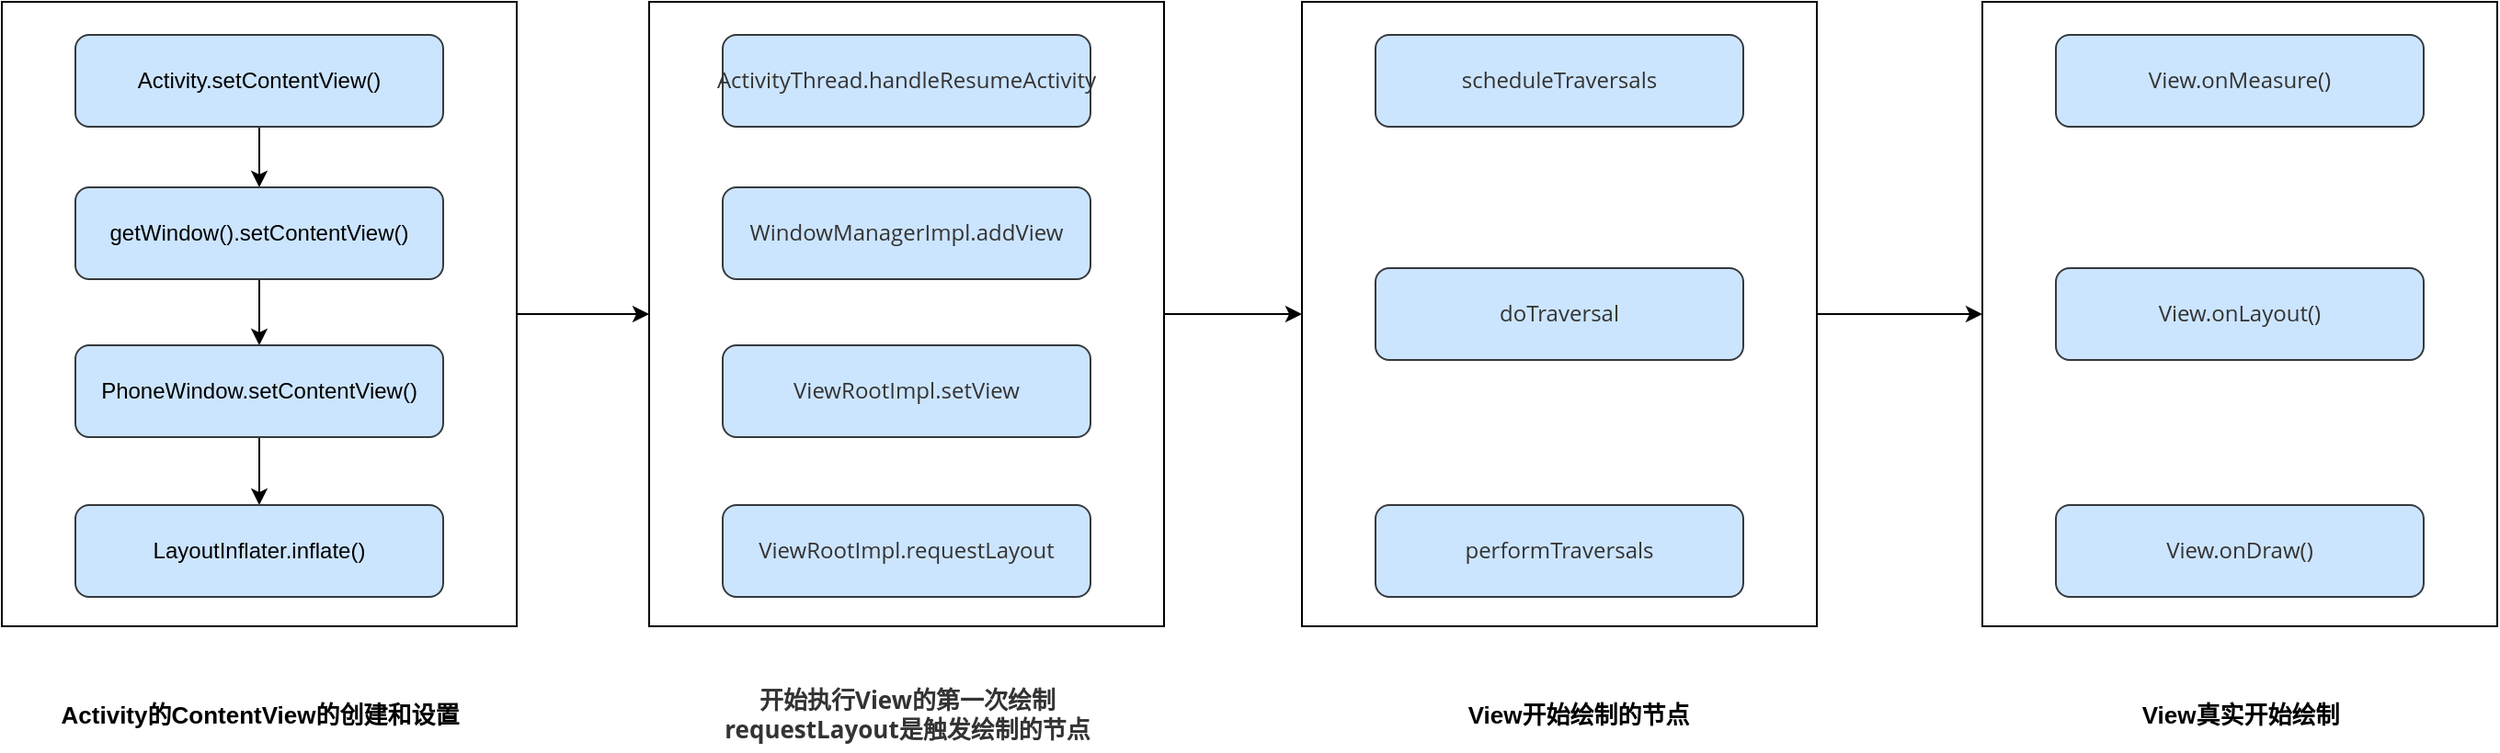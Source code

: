 <mxfile version="14.2.9" type="github">
  <diagram id="kgpKYQtTHZ0yAKxKKP6v" name="Page-1">
    <mxGraphModel dx="1186" dy="773" grid="1" gridSize="10" guides="1" tooltips="1" connect="1" arrows="1" fold="1" page="1" pageScale="1" pageWidth="1654" pageHeight="1169" math="0" shadow="0">
      <root>
        <mxCell id="0" />
        <mxCell id="1" parent="0" />
        <mxCell id="dRW7kFICl72U-WHUE1e9-15" value="" style="edgeStyle=orthogonalEdgeStyle;rounded=0;orthogonalLoop=1;jettySize=auto;html=1;fontSize=13;" edge="1" parent="1" source="dRW7kFICl72U-WHUE1e9-11" target="dRW7kFICl72U-WHUE1e9-14">
          <mxGeometry relative="1" as="geometry" />
        </mxCell>
        <mxCell id="dRW7kFICl72U-WHUE1e9-11" value="" style="whiteSpace=wrap;html=1;" vertex="1" parent="1">
          <mxGeometry x="213" y="122" width="280" height="340" as="geometry" />
        </mxCell>
        <mxCell id="dRW7kFICl72U-WHUE1e9-5" value="" style="edgeStyle=orthogonalEdgeStyle;rounded=0;orthogonalLoop=1;jettySize=auto;html=1;" edge="1" parent="1" source="dRW7kFICl72U-WHUE1e9-2" target="dRW7kFICl72U-WHUE1e9-3">
          <mxGeometry relative="1" as="geometry" />
        </mxCell>
        <mxCell id="dRW7kFICl72U-WHUE1e9-2" value="Activity.setContentView()" style="rounded=1;whiteSpace=wrap;html=1;fillColor=#cce5ff;strokeColor=#36393d;" vertex="1" parent="1">
          <mxGeometry x="253" y="140" width="200" height="50" as="geometry" />
        </mxCell>
        <mxCell id="dRW7kFICl72U-WHUE1e9-6" value="" style="edgeStyle=orthogonalEdgeStyle;rounded=0;orthogonalLoop=1;jettySize=auto;html=1;" edge="1" parent="1" source="dRW7kFICl72U-WHUE1e9-3" target="dRW7kFICl72U-WHUE1e9-4">
          <mxGeometry relative="1" as="geometry" />
        </mxCell>
        <mxCell id="dRW7kFICl72U-WHUE1e9-3" value="getWindow().setContentView()" style="rounded=1;whiteSpace=wrap;html=1;fillColor=#cce5ff;strokeColor=#36393d;" vertex="1" parent="1">
          <mxGeometry x="253" y="223" width="200" height="50" as="geometry" />
        </mxCell>
        <mxCell id="dRW7kFICl72U-WHUE1e9-9" value="" style="edgeStyle=orthogonalEdgeStyle;rounded=0;orthogonalLoop=1;jettySize=auto;html=1;" edge="1" parent="1" source="dRW7kFICl72U-WHUE1e9-4" target="dRW7kFICl72U-WHUE1e9-8">
          <mxGeometry relative="1" as="geometry" />
        </mxCell>
        <mxCell id="dRW7kFICl72U-WHUE1e9-4" value="PhoneWindow.setContentView()" style="rounded=1;whiteSpace=wrap;html=1;fillColor=#cce5ff;strokeColor=#36393d;" vertex="1" parent="1">
          <mxGeometry x="253" y="309" width="200" height="50" as="geometry" />
        </mxCell>
        <mxCell id="dRW7kFICl72U-WHUE1e9-8" value="LayoutInflater.inflate()" style="rounded=1;whiteSpace=wrap;html=1;fillColor=#cce5ff;strokeColor=#36393d;" vertex="1" parent="1">
          <mxGeometry x="253" y="396" width="200" height="50" as="geometry" />
        </mxCell>
        <mxCell id="dRW7kFICl72U-WHUE1e9-12" value="Activity的ContentView的创建和设置" style="text;html=1;align=center;verticalAlign=middle;resizable=0;points=[];autosize=1;fontStyle=1;fontSize=13;" vertex="1" parent="1">
          <mxGeometry x="238" y="500" width="230" height="20" as="geometry" />
        </mxCell>
        <mxCell id="dRW7kFICl72U-WHUE1e9-13" value="&lt;font color=&quot;#333333&quot; face=&quot;open sans, clear sans, helvetica neue, helvetica, arial, sans-serif&quot;&gt;&lt;span style=&quot;background-color: rgb(255 , 255 , 255)&quot;&gt;开始执行View的第一次绘制&lt;br&gt;requestLayout是触发绘制的节点&lt;br&gt;&lt;/span&gt;&lt;/font&gt;" style="text;html=1;align=center;verticalAlign=middle;resizable=0;points=[];autosize=1;fontSize=13;fontStyle=1" vertex="1" parent="1">
          <mxGeometry x="600" y="490" width="210" height="40" as="geometry" />
        </mxCell>
        <mxCell id="dRW7kFICl72U-WHUE1e9-34" style="edgeStyle=orthogonalEdgeStyle;rounded=0;orthogonalLoop=1;jettySize=auto;html=1;exitX=1;exitY=0.5;exitDx=0;exitDy=0;entryX=0;entryY=0.5;entryDx=0;entryDy=0;fontSize=13;" edge="1" parent="1" source="dRW7kFICl72U-WHUE1e9-14" target="dRW7kFICl72U-WHUE1e9-27">
          <mxGeometry relative="1" as="geometry" />
        </mxCell>
        <mxCell id="dRW7kFICl72U-WHUE1e9-14" value="" style="whiteSpace=wrap;html=1;" vertex="1" parent="1">
          <mxGeometry x="565" y="122" width="280" height="340" as="geometry" />
        </mxCell>
        <mxCell id="dRW7kFICl72U-WHUE1e9-16" value="&lt;span style=&quot;color: rgb(51, 51, 51); font-family: &amp;quot;open sans&amp;quot;, &amp;quot;clear sans&amp;quot;, &amp;quot;helvetica neue&amp;quot;, helvetica, arial, sans-serif;&quot;&gt;ActivityThread.handleResumeActivity&lt;/span&gt;" style="rounded=1;whiteSpace=wrap;html=1;fillColor=#cce5ff;strokeColor=#36393d;labelBackgroundColor=none;" vertex="1" parent="1">
          <mxGeometry x="605" y="140" width="200" height="50" as="geometry" />
        </mxCell>
        <mxCell id="dRW7kFICl72U-WHUE1e9-17" value="&lt;span style=&quot;color: rgb(51, 51, 51); font-family: &amp;quot;open sans&amp;quot;, &amp;quot;clear sans&amp;quot;, &amp;quot;helvetica neue&amp;quot;, helvetica, arial, sans-serif;&quot;&gt;WindowManagerImpl.addView&lt;/span&gt;" style="rounded=1;whiteSpace=wrap;html=1;fillColor=#cce5ff;strokeColor=#36393d;labelBackgroundColor=none;" vertex="1" parent="1">
          <mxGeometry x="605" y="223" width="200" height="50" as="geometry" />
        </mxCell>
        <mxCell id="dRW7kFICl72U-WHUE1e9-18" value="&lt;span style=&quot;color: rgb(51, 51, 51); font-family: &amp;quot;open sans&amp;quot;, &amp;quot;clear sans&amp;quot;, &amp;quot;helvetica neue&amp;quot;, helvetica, arial, sans-serif;&quot;&gt;ViewRootImpl.setView&lt;/span&gt;" style="rounded=1;whiteSpace=wrap;html=1;fillColor=#cce5ff;strokeColor=#36393d;labelBackgroundColor=none;" vertex="1" parent="1">
          <mxGeometry x="605" y="309" width="200" height="50" as="geometry" />
        </mxCell>
        <mxCell id="dRW7kFICl72U-WHUE1e9-19" value="&lt;span style=&quot;color: rgb(51, 51, 51); font-family: &amp;quot;open sans&amp;quot;, &amp;quot;clear sans&amp;quot;, &amp;quot;helvetica neue&amp;quot;, helvetica, arial, sans-serif;&quot;&gt;ViewRootImpl.requestLayout &lt;/span&gt;" style="rounded=1;whiteSpace=wrap;html=1;fillColor=#cce5ff;strokeColor=#36393d;labelBackgroundColor=none;" vertex="1" parent="1">
          <mxGeometry x="605" y="396" width="200" height="50" as="geometry" />
        </mxCell>
        <mxCell id="dRW7kFICl72U-WHUE1e9-20" value="" style="whiteSpace=wrap;html=1;" vertex="1" parent="1">
          <mxGeometry x="1290" y="122" width="280" height="340" as="geometry" />
        </mxCell>
        <mxCell id="dRW7kFICl72U-WHUE1e9-22" value="&lt;span style=&quot;color: rgb(51 , 51 , 51) ; font-family: &amp;#34;open sans&amp;#34; , &amp;#34;clear sans&amp;#34; , &amp;#34;helvetica neue&amp;#34; , &amp;#34;helvetica&amp;#34; , &amp;#34;arial&amp;#34; , sans-serif&quot;&gt;View.onMeasure()&lt;/span&gt;" style="rounded=1;whiteSpace=wrap;html=1;fillColor=#cce5ff;strokeColor=#36393d;labelBackgroundColor=none;" vertex="1" parent="1">
          <mxGeometry x="1330" y="140" width="200" height="50" as="geometry" />
        </mxCell>
        <mxCell id="dRW7kFICl72U-WHUE1e9-23" value="&lt;span style=&quot;color: rgb(51 , 51 , 51) ; font-family: &amp;#34;open sans&amp;#34; , &amp;#34;clear sans&amp;#34; , &amp;#34;helvetica neue&amp;#34; , &amp;#34;helvetica&amp;#34; , &amp;#34;arial&amp;#34; , sans-serif&quot;&gt;View.onLayout()&lt;/span&gt;" style="rounded=1;whiteSpace=wrap;html=1;fillColor=#cce5ff;strokeColor=#36393d;labelBackgroundColor=none;" vertex="1" parent="1">
          <mxGeometry x="1330" y="267" width="200" height="50" as="geometry" />
        </mxCell>
        <mxCell id="dRW7kFICl72U-WHUE1e9-24" value="&lt;span style=&quot;color: rgb(51 , 51 , 51) ; font-family: &amp;#34;open sans&amp;#34; , &amp;#34;clear sans&amp;#34; , &amp;#34;helvetica neue&amp;#34; , &amp;#34;helvetica&amp;#34; , &amp;#34;arial&amp;#34; , sans-serif&quot;&gt;View.onDraw()&lt;/span&gt;" style="rounded=1;whiteSpace=wrap;html=1;fillColor=#cce5ff;strokeColor=#36393d;labelBackgroundColor=none;" vertex="1" parent="1">
          <mxGeometry x="1330" y="396" width="200" height="50" as="geometry" />
        </mxCell>
        <mxCell id="dRW7kFICl72U-WHUE1e9-25" value="View真实开始绘制" style="text;html=1;align=center;verticalAlign=middle;resizable=0;points=[];autosize=1;fontStyle=1;fontSize=13;" vertex="1" parent="1">
          <mxGeometry x="1370" y="500" width="120" height="20" as="geometry" />
        </mxCell>
        <mxCell id="dRW7kFICl72U-WHUE1e9-26" value="&lt;font color=&quot;#333333&quot; face=&quot;open sans, clear sans, helvetica neue, helvetica, arial, sans-serif&quot;&gt;&lt;span style=&quot;background-color: rgb(255 , 255 , 255)&quot;&gt;&lt;br&gt;&lt;/span&gt;&lt;/font&gt;" style="text;html=1;align=center;verticalAlign=middle;resizable=0;points=[];autosize=1;fontSize=13;fontStyle=1" vertex="1" parent="1">
          <mxGeometry x="1050" y="500" width="20" height="20" as="geometry" />
        </mxCell>
        <mxCell id="dRW7kFICl72U-WHUE1e9-36" value="" style="edgeStyle=orthogonalEdgeStyle;rounded=0;orthogonalLoop=1;jettySize=auto;html=1;fontSize=12;" edge="1" parent="1" source="dRW7kFICl72U-WHUE1e9-27" target="dRW7kFICl72U-WHUE1e9-20">
          <mxGeometry relative="1" as="geometry" />
        </mxCell>
        <mxCell id="dRW7kFICl72U-WHUE1e9-27" value="" style="whiteSpace=wrap;html=1;" vertex="1" parent="1">
          <mxGeometry x="920" y="122" width="280" height="340" as="geometry" />
        </mxCell>
        <mxCell id="dRW7kFICl72U-WHUE1e9-28" value="&lt;span style=&quot;color: rgb(51, 51, 51); font-family: &amp;quot;open sans&amp;quot;, &amp;quot;clear sans&amp;quot;, &amp;quot;helvetica neue&amp;quot;, helvetica, arial, sans-serif; font-size: 12px;&quot;&gt;scheduleTraversals&lt;/span&gt;" style="rounded=1;whiteSpace=wrap;html=1;fillColor=#cce5ff;strokeColor=#36393d;labelBackgroundColor=none;fontSize=12;" vertex="1" parent="1">
          <mxGeometry x="960" y="140" width="200" height="50" as="geometry" />
        </mxCell>
        <mxCell id="dRW7kFICl72U-WHUE1e9-29" value="&lt;span style=&quot;color: rgb(51, 51, 51); font-family: &amp;quot;open sans&amp;quot;, &amp;quot;clear sans&amp;quot;, &amp;quot;helvetica neue&amp;quot;, helvetica, arial, sans-serif; font-size: 12px;&quot;&gt;doTraversal &lt;/span&gt;" style="rounded=1;whiteSpace=wrap;html=1;fillColor=#cce5ff;strokeColor=#36393d;labelBackgroundColor=none;fontSize=12;" vertex="1" parent="1">
          <mxGeometry x="960" y="267" width="200" height="50" as="geometry" />
        </mxCell>
        <mxCell id="dRW7kFICl72U-WHUE1e9-30" value="&lt;span style=&quot;color: rgb(51, 51, 51); font-family: &amp;quot;open sans&amp;quot;, &amp;quot;clear sans&amp;quot;, &amp;quot;helvetica neue&amp;quot;, helvetica, arial, sans-serif; font-size: 12px;&quot;&gt;performTraversals&lt;/span&gt;" style="rounded=1;whiteSpace=wrap;html=1;fillColor=#cce5ff;strokeColor=#36393d;labelBackgroundColor=none;fontSize=12;" vertex="1" parent="1">
          <mxGeometry x="960" y="396" width="200" height="50" as="geometry" />
        </mxCell>
        <mxCell id="dRW7kFICl72U-WHUE1e9-35" value="View开始绘制的节点" style="text;html=1;align=center;verticalAlign=middle;resizable=0;points=[];autosize=1;fontStyle=1;fontSize=13;" vertex="1" parent="1">
          <mxGeometry x="1000" y="500" width="140" height="20" as="geometry" />
        </mxCell>
      </root>
    </mxGraphModel>
  </diagram>
</mxfile>
